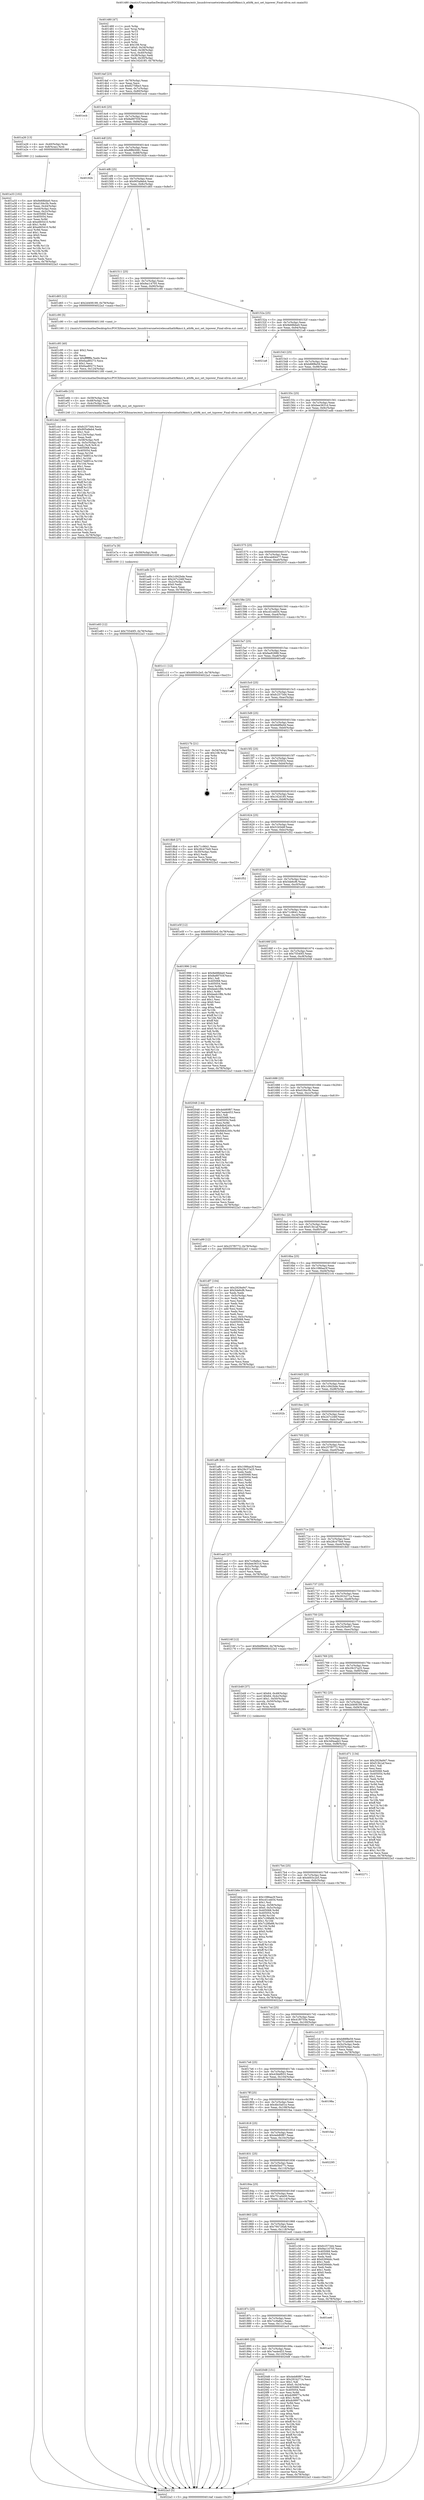 digraph "0x401480" {
  label = "0x401480 (/mnt/c/Users/mathe/Desktop/tcc/POCII/binaries/extr_linuxdriversnetwirelessathath9kmci.h_ath9k_mci_set_txpower_Final-ollvm.out::main(0))"
  labelloc = "t"
  node[shape=record]

  Entry [label="",width=0.3,height=0.3,shape=circle,fillcolor=black,style=filled]
  "0x4014af" [label="{
     0x4014af [23]\l
     | [instrs]\l
     &nbsp;&nbsp;0x4014af \<+3\>: mov -0x78(%rbp),%eax\l
     &nbsp;&nbsp;0x4014b2 \<+2\>: mov %eax,%ecx\l
     &nbsp;&nbsp;0x4014b4 \<+6\>: sub $0x8275fbe3,%ecx\l
     &nbsp;&nbsp;0x4014ba \<+3\>: mov %eax,-0x7c(%rbp)\l
     &nbsp;&nbsp;0x4014bd \<+3\>: mov %ecx,-0x80(%rbp)\l
     &nbsp;&nbsp;0x4014c0 \<+6\>: je 0000000000401ecb \<main+0xa4b\>\l
  }"]
  "0x401ecb" [label="{
     0x401ecb\l
  }", style=dashed]
  "0x4014c6" [label="{
     0x4014c6 [25]\l
     | [instrs]\l
     &nbsp;&nbsp;0x4014c6 \<+5\>: jmp 00000000004014cb \<main+0x4b\>\l
     &nbsp;&nbsp;0x4014cb \<+3\>: mov -0x7c(%rbp),%eax\l
     &nbsp;&nbsp;0x4014ce \<+5\>: sub $0x8a89703f,%eax\l
     &nbsp;&nbsp;0x4014d3 \<+6\>: mov %eax,-0x84(%rbp)\l
     &nbsp;&nbsp;0x4014d9 \<+6\>: je 0000000000401a26 \<main+0x5a6\>\l
  }"]
  Exit [label="",width=0.3,height=0.3,shape=circle,fillcolor=black,style=filled,peripheries=2]
  "0x401a26" [label="{
     0x401a26 [13]\l
     | [instrs]\l
     &nbsp;&nbsp;0x401a26 \<+4\>: mov -0x40(%rbp),%rax\l
     &nbsp;&nbsp;0x401a2a \<+4\>: mov 0x8(%rax),%rdi\l
     &nbsp;&nbsp;0x401a2e \<+5\>: call 0000000000401060 \<atoi@plt\>\l
     | [calls]\l
     &nbsp;&nbsp;0x401060 \{1\} (unknown)\l
  }"]
  "0x4014df" [label="{
     0x4014df [25]\l
     | [instrs]\l
     &nbsp;&nbsp;0x4014df \<+5\>: jmp 00000000004014e4 \<main+0x64\>\l
     &nbsp;&nbsp;0x4014e4 \<+3\>: mov -0x7c(%rbp),%eax\l
     &nbsp;&nbsp;0x4014e7 \<+5\>: sub $0x8f8b5081,%eax\l
     &nbsp;&nbsp;0x4014ec \<+6\>: mov %eax,-0x88(%rbp)\l
     &nbsp;&nbsp;0x4014f2 \<+6\>: je 000000000040192b \<main+0x4ab\>\l
  }"]
  "0x4018ae" [label="{
     0x4018ae\l
  }", style=dashed]
  "0x40192b" [label="{
     0x40192b\l
  }", style=dashed]
  "0x4014f8" [label="{
     0x4014f8 [25]\l
     | [instrs]\l
     &nbsp;&nbsp;0x4014f8 \<+5\>: jmp 00000000004014fd \<main+0x7d\>\l
     &nbsp;&nbsp;0x4014fd \<+3\>: mov -0x7c(%rbp),%eax\l
     &nbsp;&nbsp;0x401500 \<+5\>: sub $0x905a9eb4,%eax\l
     &nbsp;&nbsp;0x401505 \<+6\>: mov %eax,-0x8c(%rbp)\l
     &nbsp;&nbsp;0x40150b \<+6\>: je 0000000000401d65 \<main+0x8e5\>\l
  }"]
  "0x4020d8" [label="{
     0x4020d8 [151]\l
     | [instrs]\l
     &nbsp;&nbsp;0x4020d8 \<+5\>: mov $0x4eb80f67,%eax\l
     &nbsp;&nbsp;0x4020dd \<+5\>: mov $0x291b271a,%ecx\l
     &nbsp;&nbsp;0x4020e2 \<+2\>: mov $0x1,%dl\l
     &nbsp;&nbsp;0x4020e4 \<+7\>: movl $0x0,-0x34(%rbp)\l
     &nbsp;&nbsp;0x4020eb \<+7\>: mov 0x405068,%esi\l
     &nbsp;&nbsp;0x4020f2 \<+7\>: mov 0x405054,%edi\l
     &nbsp;&nbsp;0x4020f9 \<+3\>: mov %esi,%r8d\l
     &nbsp;&nbsp;0x4020fc \<+7\>: sub $0xdc99977a,%r8d\l
     &nbsp;&nbsp;0x402103 \<+4\>: sub $0x1,%r8d\l
     &nbsp;&nbsp;0x402107 \<+7\>: add $0xdc99977a,%r8d\l
     &nbsp;&nbsp;0x40210e \<+4\>: imul %r8d,%esi\l
     &nbsp;&nbsp;0x402112 \<+3\>: and $0x1,%esi\l
     &nbsp;&nbsp;0x402115 \<+3\>: cmp $0x0,%esi\l
     &nbsp;&nbsp;0x402118 \<+4\>: sete %r9b\l
     &nbsp;&nbsp;0x40211c \<+3\>: cmp $0xa,%edi\l
     &nbsp;&nbsp;0x40211f \<+4\>: setl %r10b\l
     &nbsp;&nbsp;0x402123 \<+3\>: mov %r9b,%r11b\l
     &nbsp;&nbsp;0x402126 \<+4\>: xor $0xff,%r11b\l
     &nbsp;&nbsp;0x40212a \<+3\>: mov %r10b,%bl\l
     &nbsp;&nbsp;0x40212d \<+3\>: xor $0xff,%bl\l
     &nbsp;&nbsp;0x402130 \<+3\>: xor $0x1,%dl\l
     &nbsp;&nbsp;0x402133 \<+3\>: mov %r11b,%r14b\l
     &nbsp;&nbsp;0x402136 \<+4\>: and $0xff,%r14b\l
     &nbsp;&nbsp;0x40213a \<+3\>: and %dl,%r9b\l
     &nbsp;&nbsp;0x40213d \<+3\>: mov %bl,%r15b\l
     &nbsp;&nbsp;0x402140 \<+4\>: and $0xff,%r15b\l
     &nbsp;&nbsp;0x402144 \<+3\>: and %dl,%r10b\l
     &nbsp;&nbsp;0x402147 \<+3\>: or %r9b,%r14b\l
     &nbsp;&nbsp;0x40214a \<+3\>: or %r10b,%r15b\l
     &nbsp;&nbsp;0x40214d \<+3\>: xor %r15b,%r14b\l
     &nbsp;&nbsp;0x402150 \<+3\>: or %bl,%r11b\l
     &nbsp;&nbsp;0x402153 \<+4\>: xor $0xff,%r11b\l
     &nbsp;&nbsp;0x402157 \<+3\>: or $0x1,%dl\l
     &nbsp;&nbsp;0x40215a \<+3\>: and %dl,%r11b\l
     &nbsp;&nbsp;0x40215d \<+3\>: or %r11b,%r14b\l
     &nbsp;&nbsp;0x402160 \<+4\>: test $0x1,%r14b\l
     &nbsp;&nbsp;0x402164 \<+3\>: cmovne %ecx,%eax\l
     &nbsp;&nbsp;0x402167 \<+3\>: mov %eax,-0x78(%rbp)\l
     &nbsp;&nbsp;0x40216a \<+5\>: jmp 00000000004022a3 \<main+0xe23\>\l
  }"]
  "0x401d65" [label="{
     0x401d65 [12]\l
     | [instrs]\l
     &nbsp;&nbsp;0x401d65 \<+7\>: movl $0x2d408199,-0x78(%rbp)\l
     &nbsp;&nbsp;0x401d6c \<+5\>: jmp 00000000004022a3 \<main+0xe23\>\l
  }"]
  "0x401511" [label="{
     0x401511 [25]\l
     | [instrs]\l
     &nbsp;&nbsp;0x401511 \<+5\>: jmp 0000000000401516 \<main+0x96\>\l
     &nbsp;&nbsp;0x401516 \<+3\>: mov -0x7c(%rbp),%eax\l
     &nbsp;&nbsp;0x401519 \<+5\>: sub $0x9ac14705,%eax\l
     &nbsp;&nbsp;0x40151e \<+6\>: mov %eax,-0x90(%rbp)\l
     &nbsp;&nbsp;0x401524 \<+6\>: je 0000000000401c90 \<main+0x810\>\l
  }"]
  "0x401895" [label="{
     0x401895 [25]\l
     | [instrs]\l
     &nbsp;&nbsp;0x401895 \<+5\>: jmp 000000000040189a \<main+0x41a\>\l
     &nbsp;&nbsp;0x40189a \<+3\>: mov -0x7c(%rbp),%eax\l
     &nbsp;&nbsp;0x40189d \<+5\>: sub $0x7ea4e453,%eax\l
     &nbsp;&nbsp;0x4018a2 \<+6\>: mov %eax,-0x120(%rbp)\l
     &nbsp;&nbsp;0x4018a8 \<+6\>: je 00000000004020d8 \<main+0xc58\>\l
  }"]
  "0x401c90" [label="{
     0x401c90 [5]\l
     | [instrs]\l
     &nbsp;&nbsp;0x401c90 \<+5\>: call 0000000000401160 \<next_i\>\l
     | [calls]\l
     &nbsp;&nbsp;0x401160 \{1\} (/mnt/c/Users/mathe/Desktop/tcc/POCII/binaries/extr_linuxdriversnetwirelessathath9kmci.h_ath9k_mci_set_txpower_Final-ollvm.out::next_i)\l
  }"]
  "0x40152a" [label="{
     0x40152a [25]\l
     | [instrs]\l
     &nbsp;&nbsp;0x40152a \<+5\>: jmp 000000000040152f \<main+0xaf\>\l
     &nbsp;&nbsp;0x40152f \<+3\>: mov -0x7c(%rbp),%eax\l
     &nbsp;&nbsp;0x401532 \<+5\>: sub $0x9e68bbe0,%eax\l
     &nbsp;&nbsp;0x401537 \<+6\>: mov %eax,-0x94(%rbp)\l
     &nbsp;&nbsp;0x40153d \<+6\>: je 00000000004021a8 \<main+0xd28\>\l
  }"]
  "0x401ac0" [label="{
     0x401ac0\l
  }", style=dashed]
  "0x4021a8" [label="{
     0x4021a8\l
  }", style=dashed]
  "0x401543" [label="{
     0x401543 [25]\l
     | [instrs]\l
     &nbsp;&nbsp;0x401543 \<+5\>: jmp 0000000000401548 \<main+0xc8\>\l
     &nbsp;&nbsp;0x401548 \<+3\>: mov -0x7c(%rbp),%eax\l
     &nbsp;&nbsp;0x40154b \<+5\>: sub $0xb88f8e59,%eax\l
     &nbsp;&nbsp;0x401550 \<+6\>: mov %eax,-0x98(%rbp)\l
     &nbsp;&nbsp;0x401556 \<+6\>: je 0000000000401e6b \<main+0x9eb\>\l
  }"]
  "0x40187c" [label="{
     0x40187c [25]\l
     | [instrs]\l
     &nbsp;&nbsp;0x40187c \<+5\>: jmp 0000000000401881 \<main+0x401\>\l
     &nbsp;&nbsp;0x401881 \<+3\>: mov -0x7c(%rbp),%eax\l
     &nbsp;&nbsp;0x401884 \<+5\>: sub $0x7cc9a8a1,%eax\l
     &nbsp;&nbsp;0x401889 \<+6\>: mov %eax,-0x11c(%rbp)\l
     &nbsp;&nbsp;0x40188f \<+6\>: je 0000000000401ac0 \<main+0x640\>\l
  }"]
  "0x401e6b" [label="{
     0x401e6b [15]\l
     | [instrs]\l
     &nbsp;&nbsp;0x401e6b \<+4\>: mov -0x58(%rbp),%rdi\l
     &nbsp;&nbsp;0x401e6f \<+3\>: mov -0x48(%rbp),%esi\l
     &nbsp;&nbsp;0x401e72 \<+3\>: mov -0x4c(%rbp),%edx\l
     &nbsp;&nbsp;0x401e75 \<+5\>: call 0000000000401240 \<ath9k_mci_set_txpower\>\l
     | [calls]\l
     &nbsp;&nbsp;0x401240 \{1\} (/mnt/c/Users/mathe/Desktop/tcc/POCII/binaries/extr_linuxdriversnetwirelessathath9kmci.h_ath9k_mci_set_txpower_Final-ollvm.out::ath9k_mci_set_txpower)\l
  }"]
  "0x40155c" [label="{
     0x40155c [25]\l
     | [instrs]\l
     &nbsp;&nbsp;0x40155c \<+5\>: jmp 0000000000401561 \<main+0xe1\>\l
     &nbsp;&nbsp;0x401561 \<+3\>: mov -0x7c(%rbp),%eax\l
     &nbsp;&nbsp;0x401564 \<+5\>: sub $0xbee3631d,%eax\l
     &nbsp;&nbsp;0x401569 \<+6\>: mov %eax,-0x9c(%rbp)\l
     &nbsp;&nbsp;0x40156f \<+6\>: je 0000000000401adb \<main+0x65b\>\l
  }"]
  "0x401ee6" [label="{
     0x401ee6\l
  }", style=dashed]
  "0x401adb" [label="{
     0x401adb [27]\l
     | [instrs]\l
     &nbsp;&nbsp;0x401adb \<+5\>: mov $0x1c942bde,%eax\l
     &nbsp;&nbsp;0x401ae0 \<+5\>: mov $0x247c246f,%ecx\l
     &nbsp;&nbsp;0x401ae5 \<+3\>: mov -0x2c(%rbp),%edx\l
     &nbsp;&nbsp;0x401ae8 \<+3\>: cmp $0x0,%edx\l
     &nbsp;&nbsp;0x401aeb \<+3\>: cmove %ecx,%eax\l
     &nbsp;&nbsp;0x401aee \<+3\>: mov %eax,-0x78(%rbp)\l
     &nbsp;&nbsp;0x401af1 \<+5\>: jmp 00000000004022a3 \<main+0xe23\>\l
  }"]
  "0x401575" [label="{
     0x401575 [25]\l
     | [instrs]\l
     &nbsp;&nbsp;0x401575 \<+5\>: jmp 000000000040157a \<main+0xfa\>\l
     &nbsp;&nbsp;0x40157a \<+3\>: mov -0x7c(%rbp),%eax\l
     &nbsp;&nbsp;0x40157d \<+5\>: sub $0xcab84477,%eax\l
     &nbsp;&nbsp;0x401582 \<+6\>: mov %eax,-0xa0(%rbp)\l
     &nbsp;&nbsp;0x401588 \<+6\>: je 000000000040201f \<main+0xb9f\>\l
  }"]
  "0x401e83" [label="{
     0x401e83 [12]\l
     | [instrs]\l
     &nbsp;&nbsp;0x401e83 \<+7\>: movl $0x75540f3,-0x78(%rbp)\l
     &nbsp;&nbsp;0x401e8a \<+5\>: jmp 00000000004022a3 \<main+0xe23\>\l
  }"]
  "0x40201f" [label="{
     0x40201f\l
  }", style=dashed]
  "0x40158e" [label="{
     0x40158e [25]\l
     | [instrs]\l
     &nbsp;&nbsp;0x40158e \<+5\>: jmp 0000000000401593 \<main+0x113\>\l
     &nbsp;&nbsp;0x401593 \<+3\>: mov -0x7c(%rbp),%eax\l
     &nbsp;&nbsp;0x401596 \<+5\>: sub $0xcd1ceb54,%eax\l
     &nbsp;&nbsp;0x40159b \<+6\>: mov %eax,-0xa4(%rbp)\l
     &nbsp;&nbsp;0x4015a1 \<+6\>: je 0000000000401c11 \<main+0x791\>\l
  }"]
  "0x401e7a" [label="{
     0x401e7a [9]\l
     | [instrs]\l
     &nbsp;&nbsp;0x401e7a \<+4\>: mov -0x58(%rbp),%rdi\l
     &nbsp;&nbsp;0x401e7e \<+5\>: call 0000000000401030 \<free@plt\>\l
     | [calls]\l
     &nbsp;&nbsp;0x401030 \{1\} (unknown)\l
  }"]
  "0x401c11" [label="{
     0x401c11 [12]\l
     | [instrs]\l
     &nbsp;&nbsp;0x401c11 \<+7\>: movl $0x4003c2e5,-0x78(%rbp)\l
     &nbsp;&nbsp;0x401c18 \<+5\>: jmp 00000000004022a3 \<main+0xe23\>\l
  }"]
  "0x4015a7" [label="{
     0x4015a7 [25]\l
     | [instrs]\l
     &nbsp;&nbsp;0x4015a7 \<+5\>: jmp 00000000004015ac \<main+0x12c\>\l
     &nbsp;&nbsp;0x4015ac \<+3\>: mov -0x7c(%rbp),%eax\l
     &nbsp;&nbsp;0x4015af \<+5\>: sub $0xfae82888,%eax\l
     &nbsp;&nbsp;0x4015b4 \<+6\>: mov %eax,-0xa8(%rbp)\l
     &nbsp;&nbsp;0x4015ba \<+6\>: je 0000000000401e8f \<main+0xa0f\>\l
  }"]
  "0x401cbd" [label="{
     0x401cbd [168]\l
     | [instrs]\l
     &nbsp;&nbsp;0x401cbd \<+5\>: mov $0xfc2573d4,%ecx\l
     &nbsp;&nbsp;0x401cc2 \<+5\>: mov $0x905a9eb4,%edx\l
     &nbsp;&nbsp;0x401cc7 \<+3\>: mov $0x1,%sil\l
     &nbsp;&nbsp;0x401cca \<+6\>: mov -0x124(%rbp),%edi\l
     &nbsp;&nbsp;0x401cd0 \<+3\>: imul %eax,%edi\l
     &nbsp;&nbsp;0x401cd3 \<+4\>: mov -0x58(%rbp),%r8\l
     &nbsp;&nbsp;0x401cd7 \<+4\>: movslq -0x5c(%rbp),%r9\l
     &nbsp;&nbsp;0x401cdb \<+4\>: mov %edi,(%r8,%r9,4)\l
     &nbsp;&nbsp;0x401cdf \<+7\>: mov 0x405068,%eax\l
     &nbsp;&nbsp;0x401ce6 \<+7\>: mov 0x405054,%edi\l
     &nbsp;&nbsp;0x401ced \<+3\>: mov %eax,%r10d\l
     &nbsp;&nbsp;0x401cf0 \<+7\>: sub $0x27dd851e,%r10d\l
     &nbsp;&nbsp;0x401cf7 \<+4\>: sub $0x1,%r10d\l
     &nbsp;&nbsp;0x401cfb \<+7\>: add $0x27dd851e,%r10d\l
     &nbsp;&nbsp;0x401d02 \<+4\>: imul %r10d,%eax\l
     &nbsp;&nbsp;0x401d06 \<+3\>: and $0x1,%eax\l
     &nbsp;&nbsp;0x401d09 \<+3\>: cmp $0x0,%eax\l
     &nbsp;&nbsp;0x401d0c \<+4\>: sete %r11b\l
     &nbsp;&nbsp;0x401d10 \<+3\>: cmp $0xa,%edi\l
     &nbsp;&nbsp;0x401d13 \<+3\>: setl %bl\l
     &nbsp;&nbsp;0x401d16 \<+3\>: mov %r11b,%r14b\l
     &nbsp;&nbsp;0x401d19 \<+4\>: xor $0xff,%r14b\l
     &nbsp;&nbsp;0x401d1d \<+3\>: mov %bl,%r15b\l
     &nbsp;&nbsp;0x401d20 \<+4\>: xor $0xff,%r15b\l
     &nbsp;&nbsp;0x401d24 \<+4\>: xor $0x1,%sil\l
     &nbsp;&nbsp;0x401d28 \<+3\>: mov %r14b,%r12b\l
     &nbsp;&nbsp;0x401d2b \<+4\>: and $0xff,%r12b\l
     &nbsp;&nbsp;0x401d2f \<+3\>: and %sil,%r11b\l
     &nbsp;&nbsp;0x401d32 \<+3\>: mov %r15b,%r13b\l
     &nbsp;&nbsp;0x401d35 \<+4\>: and $0xff,%r13b\l
     &nbsp;&nbsp;0x401d39 \<+3\>: and %sil,%bl\l
     &nbsp;&nbsp;0x401d3c \<+3\>: or %r11b,%r12b\l
     &nbsp;&nbsp;0x401d3f \<+3\>: or %bl,%r13b\l
     &nbsp;&nbsp;0x401d42 \<+3\>: xor %r13b,%r12b\l
     &nbsp;&nbsp;0x401d45 \<+3\>: or %r15b,%r14b\l
     &nbsp;&nbsp;0x401d48 \<+4\>: xor $0xff,%r14b\l
     &nbsp;&nbsp;0x401d4c \<+4\>: or $0x1,%sil\l
     &nbsp;&nbsp;0x401d50 \<+3\>: and %sil,%r14b\l
     &nbsp;&nbsp;0x401d53 \<+3\>: or %r14b,%r12b\l
     &nbsp;&nbsp;0x401d56 \<+4\>: test $0x1,%r12b\l
     &nbsp;&nbsp;0x401d5a \<+3\>: cmovne %edx,%ecx\l
     &nbsp;&nbsp;0x401d5d \<+3\>: mov %ecx,-0x78(%rbp)\l
     &nbsp;&nbsp;0x401d60 \<+5\>: jmp 00000000004022a3 \<main+0xe23\>\l
  }"]
  "0x401e8f" [label="{
     0x401e8f\l
  }", style=dashed]
  "0x4015c0" [label="{
     0x4015c0 [25]\l
     | [instrs]\l
     &nbsp;&nbsp;0x4015c0 \<+5\>: jmp 00000000004015c5 \<main+0x145\>\l
     &nbsp;&nbsp;0x4015c5 \<+3\>: mov -0x7c(%rbp),%eax\l
     &nbsp;&nbsp;0x4015c8 \<+5\>: sub $0xfc2573d4,%eax\l
     &nbsp;&nbsp;0x4015cd \<+6\>: mov %eax,-0xac(%rbp)\l
     &nbsp;&nbsp;0x4015d3 \<+6\>: je 0000000000402200 \<main+0xd80\>\l
  }"]
  "0x401c95" [label="{
     0x401c95 [40]\l
     | [instrs]\l
     &nbsp;&nbsp;0x401c95 \<+5\>: mov $0x2,%ecx\l
     &nbsp;&nbsp;0x401c9a \<+1\>: cltd\l
     &nbsp;&nbsp;0x401c9b \<+2\>: idiv %ecx\l
     &nbsp;&nbsp;0x401c9d \<+6\>: imul $0xfffffffe,%edx,%ecx\l
     &nbsp;&nbsp;0x401ca3 \<+6\>: sub $0x6aa80273,%ecx\l
     &nbsp;&nbsp;0x401ca9 \<+3\>: add $0x1,%ecx\l
     &nbsp;&nbsp;0x401cac \<+6\>: add $0x6aa80273,%ecx\l
     &nbsp;&nbsp;0x401cb2 \<+6\>: mov %ecx,-0x124(%rbp)\l
     &nbsp;&nbsp;0x401cb8 \<+5\>: call 0000000000401160 \<next_i\>\l
     | [calls]\l
     &nbsp;&nbsp;0x401160 \{1\} (/mnt/c/Users/mathe/Desktop/tcc/POCII/binaries/extr_linuxdriversnetwirelessathath9kmci.h_ath9k_mci_set_txpower_Final-ollvm.out::next_i)\l
  }"]
  "0x402200" [label="{
     0x402200\l
  }", style=dashed]
  "0x4015d9" [label="{
     0x4015d9 [25]\l
     | [instrs]\l
     &nbsp;&nbsp;0x4015d9 \<+5\>: jmp 00000000004015de \<main+0x15e\>\l
     &nbsp;&nbsp;0x4015de \<+3\>: mov -0x7c(%rbp),%eax\l
     &nbsp;&nbsp;0x4015e1 \<+5\>: sub $0xfddf9e0d,%eax\l
     &nbsp;&nbsp;0x4015e6 \<+6\>: mov %eax,-0xb0(%rbp)\l
     &nbsp;&nbsp;0x4015ec \<+6\>: je 000000000040217b \<main+0xcfb\>\l
  }"]
  "0x401863" [label="{
     0x401863 [25]\l
     | [instrs]\l
     &nbsp;&nbsp;0x401863 \<+5\>: jmp 0000000000401868 \<main+0x3e8\>\l
     &nbsp;&nbsp;0x401868 \<+3\>: mov -0x7c(%rbp),%eax\l
     &nbsp;&nbsp;0x40186b \<+5\>: sub $0x794726a8,%eax\l
     &nbsp;&nbsp;0x401870 \<+6\>: mov %eax,-0x118(%rbp)\l
     &nbsp;&nbsp;0x401876 \<+6\>: je 0000000000401ee6 \<main+0xa66\>\l
  }"]
  "0x40217b" [label="{
     0x40217b [21]\l
     | [instrs]\l
     &nbsp;&nbsp;0x40217b \<+3\>: mov -0x34(%rbp),%eax\l
     &nbsp;&nbsp;0x40217e \<+7\>: add $0x108,%rsp\l
     &nbsp;&nbsp;0x402185 \<+1\>: pop %rbx\l
     &nbsp;&nbsp;0x402186 \<+2\>: pop %r12\l
     &nbsp;&nbsp;0x402188 \<+2\>: pop %r13\l
     &nbsp;&nbsp;0x40218a \<+2\>: pop %r14\l
     &nbsp;&nbsp;0x40218c \<+2\>: pop %r15\l
     &nbsp;&nbsp;0x40218e \<+1\>: pop %rbp\l
     &nbsp;&nbsp;0x40218f \<+1\>: ret\l
  }"]
  "0x4015f2" [label="{
     0x4015f2 [25]\l
     | [instrs]\l
     &nbsp;&nbsp;0x4015f2 \<+5\>: jmp 00000000004015f7 \<main+0x177\>\l
     &nbsp;&nbsp;0x4015f7 \<+3\>: mov -0x7c(%rbp),%eax\l
     &nbsp;&nbsp;0x4015fa \<+5\>: sub $0xfe535f1b,%eax\l
     &nbsp;&nbsp;0x4015ff \<+6\>: mov %eax,-0xb4(%rbp)\l
     &nbsp;&nbsp;0x401605 \<+6\>: je 0000000000401f33 \<main+0xab3\>\l
  }"]
  "0x401c38" [label="{
     0x401c38 [88]\l
     | [instrs]\l
     &nbsp;&nbsp;0x401c38 \<+5\>: mov $0xfc2573d4,%eax\l
     &nbsp;&nbsp;0x401c3d \<+5\>: mov $0x9ac14705,%ecx\l
     &nbsp;&nbsp;0x401c42 \<+7\>: mov 0x405068,%edx\l
     &nbsp;&nbsp;0x401c49 \<+7\>: mov 0x405054,%esi\l
     &nbsp;&nbsp;0x401c50 \<+2\>: mov %edx,%edi\l
     &nbsp;&nbsp;0x401c52 \<+6\>: add $0x6269ddc,%edi\l
     &nbsp;&nbsp;0x401c58 \<+3\>: sub $0x1,%edi\l
     &nbsp;&nbsp;0x401c5b \<+6\>: sub $0x6269ddc,%edi\l
     &nbsp;&nbsp;0x401c61 \<+3\>: imul %edi,%edx\l
     &nbsp;&nbsp;0x401c64 \<+3\>: and $0x1,%edx\l
     &nbsp;&nbsp;0x401c67 \<+3\>: cmp $0x0,%edx\l
     &nbsp;&nbsp;0x401c6a \<+4\>: sete %r8b\l
     &nbsp;&nbsp;0x401c6e \<+3\>: cmp $0xa,%esi\l
     &nbsp;&nbsp;0x401c71 \<+4\>: setl %r9b\l
     &nbsp;&nbsp;0x401c75 \<+3\>: mov %r8b,%r10b\l
     &nbsp;&nbsp;0x401c78 \<+3\>: and %r9b,%r10b\l
     &nbsp;&nbsp;0x401c7b \<+3\>: xor %r9b,%r8b\l
     &nbsp;&nbsp;0x401c7e \<+3\>: or %r8b,%r10b\l
     &nbsp;&nbsp;0x401c81 \<+4\>: test $0x1,%r10b\l
     &nbsp;&nbsp;0x401c85 \<+3\>: cmovne %ecx,%eax\l
     &nbsp;&nbsp;0x401c88 \<+3\>: mov %eax,-0x78(%rbp)\l
     &nbsp;&nbsp;0x401c8b \<+5\>: jmp 00000000004022a3 \<main+0xe23\>\l
  }"]
  "0x401f33" [label="{
     0x401f33\l
  }", style=dashed]
  "0x40160b" [label="{
     0x40160b [25]\l
     | [instrs]\l
     &nbsp;&nbsp;0x40160b \<+5\>: jmp 0000000000401610 \<main+0x190\>\l
     &nbsp;&nbsp;0x401610 \<+3\>: mov -0x7c(%rbp),%eax\l
     &nbsp;&nbsp;0x401613 \<+5\>: sub $0x162d185,%eax\l
     &nbsp;&nbsp;0x401618 \<+6\>: mov %eax,-0xb8(%rbp)\l
     &nbsp;&nbsp;0x40161e \<+6\>: je 00000000004018b8 \<main+0x438\>\l
  }"]
  "0x40184a" [label="{
     0x40184a [25]\l
     | [instrs]\l
     &nbsp;&nbsp;0x40184a \<+5\>: jmp 000000000040184f \<main+0x3cf\>\l
     &nbsp;&nbsp;0x40184f \<+3\>: mov -0x7c(%rbp),%eax\l
     &nbsp;&nbsp;0x401852 \<+5\>: sub $0x751a0e00,%eax\l
     &nbsp;&nbsp;0x401857 \<+6\>: mov %eax,-0x114(%rbp)\l
     &nbsp;&nbsp;0x40185d \<+6\>: je 0000000000401c38 \<main+0x7b8\>\l
  }"]
  "0x4018b8" [label="{
     0x4018b8 [27]\l
     | [instrs]\l
     &nbsp;&nbsp;0x4018b8 \<+5\>: mov $0x71c9641,%eax\l
     &nbsp;&nbsp;0x4018bd \<+5\>: mov $0x28c475e9,%ecx\l
     &nbsp;&nbsp;0x4018c2 \<+3\>: mov -0x30(%rbp),%edx\l
     &nbsp;&nbsp;0x4018c5 \<+3\>: cmp $0x2,%edx\l
     &nbsp;&nbsp;0x4018c8 \<+3\>: cmovne %ecx,%eax\l
     &nbsp;&nbsp;0x4018cb \<+3\>: mov %eax,-0x78(%rbp)\l
     &nbsp;&nbsp;0x4018ce \<+5\>: jmp 00000000004022a3 \<main+0xe23\>\l
  }"]
  "0x401624" [label="{
     0x401624 [25]\l
     | [instrs]\l
     &nbsp;&nbsp;0x401624 \<+5\>: jmp 0000000000401629 \<main+0x1a9\>\l
     &nbsp;&nbsp;0x401629 \<+3\>: mov -0x7c(%rbp),%eax\l
     &nbsp;&nbsp;0x40162c \<+5\>: sub $0x51b5ddf,%eax\l
     &nbsp;&nbsp;0x401631 \<+6\>: mov %eax,-0xbc(%rbp)\l
     &nbsp;&nbsp;0x401637 \<+6\>: je 0000000000401f52 \<main+0xad2\>\l
  }"]
  "0x4022a3" [label="{
     0x4022a3 [5]\l
     | [instrs]\l
     &nbsp;&nbsp;0x4022a3 \<+5\>: jmp 00000000004014af \<main+0x2f\>\l
  }"]
  "0x401480" [label="{
     0x401480 [47]\l
     | [instrs]\l
     &nbsp;&nbsp;0x401480 \<+1\>: push %rbp\l
     &nbsp;&nbsp;0x401481 \<+3\>: mov %rsp,%rbp\l
     &nbsp;&nbsp;0x401484 \<+2\>: push %r15\l
     &nbsp;&nbsp;0x401486 \<+2\>: push %r14\l
     &nbsp;&nbsp;0x401488 \<+2\>: push %r13\l
     &nbsp;&nbsp;0x40148a \<+2\>: push %r12\l
     &nbsp;&nbsp;0x40148c \<+1\>: push %rbx\l
     &nbsp;&nbsp;0x40148d \<+7\>: sub $0x108,%rsp\l
     &nbsp;&nbsp;0x401494 \<+7\>: movl $0x0,-0x34(%rbp)\l
     &nbsp;&nbsp;0x40149b \<+3\>: mov %edi,-0x38(%rbp)\l
     &nbsp;&nbsp;0x40149e \<+4\>: mov %rsi,-0x40(%rbp)\l
     &nbsp;&nbsp;0x4014a2 \<+3\>: mov -0x38(%rbp),%edi\l
     &nbsp;&nbsp;0x4014a5 \<+3\>: mov %edi,-0x30(%rbp)\l
     &nbsp;&nbsp;0x4014a8 \<+7\>: movl $0x162d185,-0x78(%rbp)\l
  }"]
  "0x402037" [label="{
     0x402037\l
  }", style=dashed]
  "0x401f52" [label="{
     0x401f52\l
  }", style=dashed]
  "0x40163d" [label="{
     0x40163d [25]\l
     | [instrs]\l
     &nbsp;&nbsp;0x40163d \<+5\>: jmp 0000000000401642 \<main+0x1c2\>\l
     &nbsp;&nbsp;0x401642 \<+3\>: mov -0x7c(%rbp),%eax\l
     &nbsp;&nbsp;0x401645 \<+5\>: sub $0x5de6cf6,%eax\l
     &nbsp;&nbsp;0x40164a \<+6\>: mov %eax,-0xc0(%rbp)\l
     &nbsp;&nbsp;0x401650 \<+6\>: je 0000000000401e5f \<main+0x9df\>\l
  }"]
  "0x401831" [label="{
     0x401831 [25]\l
     | [instrs]\l
     &nbsp;&nbsp;0x401831 \<+5\>: jmp 0000000000401836 \<main+0x3b6\>\l
     &nbsp;&nbsp;0x401836 \<+3\>: mov -0x7c(%rbp),%eax\l
     &nbsp;&nbsp;0x401839 \<+5\>: sub $0x6b5b477c,%eax\l
     &nbsp;&nbsp;0x40183e \<+6\>: mov %eax,-0x110(%rbp)\l
     &nbsp;&nbsp;0x401844 \<+6\>: je 0000000000402037 \<main+0xbb7\>\l
  }"]
  "0x401e5f" [label="{
     0x401e5f [12]\l
     | [instrs]\l
     &nbsp;&nbsp;0x401e5f \<+7\>: movl $0x4003c2e5,-0x78(%rbp)\l
     &nbsp;&nbsp;0x401e66 \<+5\>: jmp 00000000004022a3 \<main+0xe23\>\l
  }"]
  "0x401656" [label="{
     0x401656 [25]\l
     | [instrs]\l
     &nbsp;&nbsp;0x401656 \<+5\>: jmp 000000000040165b \<main+0x1db\>\l
     &nbsp;&nbsp;0x40165b \<+3\>: mov -0x7c(%rbp),%eax\l
     &nbsp;&nbsp;0x40165e \<+5\>: sub $0x71c9641,%eax\l
     &nbsp;&nbsp;0x401663 \<+6\>: mov %eax,-0xc4(%rbp)\l
     &nbsp;&nbsp;0x401669 \<+6\>: je 0000000000401996 \<main+0x516\>\l
  }"]
  "0x402295" [label="{
     0x402295\l
  }", style=dashed]
  "0x401996" [label="{
     0x401996 [144]\l
     | [instrs]\l
     &nbsp;&nbsp;0x401996 \<+5\>: mov $0x9e68bbe0,%eax\l
     &nbsp;&nbsp;0x40199b \<+5\>: mov $0x8a89703f,%ecx\l
     &nbsp;&nbsp;0x4019a0 \<+2\>: mov $0x1,%dl\l
     &nbsp;&nbsp;0x4019a2 \<+7\>: mov 0x405068,%esi\l
     &nbsp;&nbsp;0x4019a9 \<+7\>: mov 0x405054,%edi\l
     &nbsp;&nbsp;0x4019b0 \<+3\>: mov %esi,%r8d\l
     &nbsp;&nbsp;0x4019b3 \<+7\>: add $0xbeeb1f8b,%r8d\l
     &nbsp;&nbsp;0x4019ba \<+4\>: sub $0x1,%r8d\l
     &nbsp;&nbsp;0x4019be \<+7\>: sub $0xbeeb1f8b,%r8d\l
     &nbsp;&nbsp;0x4019c5 \<+4\>: imul %r8d,%esi\l
     &nbsp;&nbsp;0x4019c9 \<+3\>: and $0x1,%esi\l
     &nbsp;&nbsp;0x4019cc \<+3\>: cmp $0x0,%esi\l
     &nbsp;&nbsp;0x4019cf \<+4\>: sete %r9b\l
     &nbsp;&nbsp;0x4019d3 \<+3\>: cmp $0xa,%edi\l
     &nbsp;&nbsp;0x4019d6 \<+4\>: setl %r10b\l
     &nbsp;&nbsp;0x4019da \<+3\>: mov %r9b,%r11b\l
     &nbsp;&nbsp;0x4019dd \<+4\>: xor $0xff,%r11b\l
     &nbsp;&nbsp;0x4019e1 \<+3\>: mov %r10b,%bl\l
     &nbsp;&nbsp;0x4019e4 \<+3\>: xor $0xff,%bl\l
     &nbsp;&nbsp;0x4019e7 \<+3\>: xor $0x0,%dl\l
     &nbsp;&nbsp;0x4019ea \<+3\>: mov %r11b,%r14b\l
     &nbsp;&nbsp;0x4019ed \<+4\>: and $0x0,%r14b\l
     &nbsp;&nbsp;0x4019f1 \<+3\>: and %dl,%r9b\l
     &nbsp;&nbsp;0x4019f4 \<+3\>: mov %bl,%r15b\l
     &nbsp;&nbsp;0x4019f7 \<+4\>: and $0x0,%r15b\l
     &nbsp;&nbsp;0x4019fb \<+3\>: and %dl,%r10b\l
     &nbsp;&nbsp;0x4019fe \<+3\>: or %r9b,%r14b\l
     &nbsp;&nbsp;0x401a01 \<+3\>: or %r10b,%r15b\l
     &nbsp;&nbsp;0x401a04 \<+3\>: xor %r15b,%r14b\l
     &nbsp;&nbsp;0x401a07 \<+3\>: or %bl,%r11b\l
     &nbsp;&nbsp;0x401a0a \<+4\>: xor $0xff,%r11b\l
     &nbsp;&nbsp;0x401a0e \<+3\>: or $0x0,%dl\l
     &nbsp;&nbsp;0x401a11 \<+3\>: and %dl,%r11b\l
     &nbsp;&nbsp;0x401a14 \<+3\>: or %r11b,%r14b\l
     &nbsp;&nbsp;0x401a17 \<+4\>: test $0x1,%r14b\l
     &nbsp;&nbsp;0x401a1b \<+3\>: cmovne %ecx,%eax\l
     &nbsp;&nbsp;0x401a1e \<+3\>: mov %eax,-0x78(%rbp)\l
     &nbsp;&nbsp;0x401a21 \<+5\>: jmp 00000000004022a3 \<main+0xe23\>\l
  }"]
  "0x40166f" [label="{
     0x40166f [25]\l
     | [instrs]\l
     &nbsp;&nbsp;0x40166f \<+5\>: jmp 0000000000401674 \<main+0x1f4\>\l
     &nbsp;&nbsp;0x401674 \<+3\>: mov -0x7c(%rbp),%eax\l
     &nbsp;&nbsp;0x401677 \<+5\>: sub $0x75540f3,%eax\l
     &nbsp;&nbsp;0x40167c \<+6\>: mov %eax,-0xc8(%rbp)\l
     &nbsp;&nbsp;0x401682 \<+6\>: je 0000000000402048 \<main+0xbc8\>\l
  }"]
  "0x401a33" [label="{
     0x401a33 [102]\l
     | [instrs]\l
     &nbsp;&nbsp;0x401a33 \<+5\>: mov $0x9e68bbe0,%ecx\l
     &nbsp;&nbsp;0x401a38 \<+5\>: mov $0xd184c5b,%edx\l
     &nbsp;&nbsp;0x401a3d \<+3\>: mov %eax,-0x44(%rbp)\l
     &nbsp;&nbsp;0x401a40 \<+3\>: mov -0x44(%rbp),%eax\l
     &nbsp;&nbsp;0x401a43 \<+3\>: mov %eax,-0x2c(%rbp)\l
     &nbsp;&nbsp;0x401a46 \<+7\>: mov 0x405068,%eax\l
     &nbsp;&nbsp;0x401a4d \<+7\>: mov 0x405054,%esi\l
     &nbsp;&nbsp;0x401a54 \<+3\>: mov %eax,%r8d\l
     &nbsp;&nbsp;0x401a57 \<+7\>: sub $0xe665410,%r8d\l
     &nbsp;&nbsp;0x401a5e \<+4\>: sub $0x1,%r8d\l
     &nbsp;&nbsp;0x401a62 \<+7\>: add $0xe665410,%r8d\l
     &nbsp;&nbsp;0x401a69 \<+4\>: imul %r8d,%eax\l
     &nbsp;&nbsp;0x401a6d \<+3\>: and $0x1,%eax\l
     &nbsp;&nbsp;0x401a70 \<+3\>: cmp $0x0,%eax\l
     &nbsp;&nbsp;0x401a73 \<+4\>: sete %r9b\l
     &nbsp;&nbsp;0x401a77 \<+3\>: cmp $0xa,%esi\l
     &nbsp;&nbsp;0x401a7a \<+4\>: setl %r10b\l
     &nbsp;&nbsp;0x401a7e \<+3\>: mov %r9b,%r11b\l
     &nbsp;&nbsp;0x401a81 \<+3\>: and %r10b,%r11b\l
     &nbsp;&nbsp;0x401a84 \<+3\>: xor %r10b,%r9b\l
     &nbsp;&nbsp;0x401a87 \<+3\>: or %r9b,%r11b\l
     &nbsp;&nbsp;0x401a8a \<+4\>: test $0x1,%r11b\l
     &nbsp;&nbsp;0x401a8e \<+3\>: cmovne %edx,%ecx\l
     &nbsp;&nbsp;0x401a91 \<+3\>: mov %ecx,-0x78(%rbp)\l
     &nbsp;&nbsp;0x401a94 \<+5\>: jmp 00000000004022a3 \<main+0xe23\>\l
  }"]
  "0x401818" [label="{
     0x401818 [25]\l
     | [instrs]\l
     &nbsp;&nbsp;0x401818 \<+5\>: jmp 000000000040181d \<main+0x39d\>\l
     &nbsp;&nbsp;0x40181d \<+3\>: mov -0x7c(%rbp),%eax\l
     &nbsp;&nbsp;0x401820 \<+5\>: sub $0x4eb80f67,%eax\l
     &nbsp;&nbsp;0x401825 \<+6\>: mov %eax,-0x10c(%rbp)\l
     &nbsp;&nbsp;0x40182b \<+6\>: je 0000000000402295 \<main+0xe15\>\l
  }"]
  "0x402048" [label="{
     0x402048 [144]\l
     | [instrs]\l
     &nbsp;&nbsp;0x402048 \<+5\>: mov $0x4eb80f67,%eax\l
     &nbsp;&nbsp;0x40204d \<+5\>: mov $0x7ea4e453,%ecx\l
     &nbsp;&nbsp;0x402052 \<+2\>: mov $0x1,%dl\l
     &nbsp;&nbsp;0x402054 \<+7\>: mov 0x405068,%esi\l
     &nbsp;&nbsp;0x40205b \<+7\>: mov 0x405054,%edi\l
     &nbsp;&nbsp;0x402062 \<+3\>: mov %esi,%r8d\l
     &nbsp;&nbsp;0x402065 \<+7\>: sub $0x8db4240c,%r8d\l
     &nbsp;&nbsp;0x40206c \<+4\>: sub $0x1,%r8d\l
     &nbsp;&nbsp;0x402070 \<+7\>: add $0x8db4240c,%r8d\l
     &nbsp;&nbsp;0x402077 \<+4\>: imul %r8d,%esi\l
     &nbsp;&nbsp;0x40207b \<+3\>: and $0x1,%esi\l
     &nbsp;&nbsp;0x40207e \<+3\>: cmp $0x0,%esi\l
     &nbsp;&nbsp;0x402081 \<+4\>: sete %r9b\l
     &nbsp;&nbsp;0x402085 \<+3\>: cmp $0xa,%edi\l
     &nbsp;&nbsp;0x402088 \<+4\>: setl %r10b\l
     &nbsp;&nbsp;0x40208c \<+3\>: mov %r9b,%r11b\l
     &nbsp;&nbsp;0x40208f \<+4\>: xor $0xff,%r11b\l
     &nbsp;&nbsp;0x402093 \<+3\>: mov %r10b,%bl\l
     &nbsp;&nbsp;0x402096 \<+3\>: xor $0xff,%bl\l
     &nbsp;&nbsp;0x402099 \<+3\>: xor $0x0,%dl\l
     &nbsp;&nbsp;0x40209c \<+3\>: mov %r11b,%r14b\l
     &nbsp;&nbsp;0x40209f \<+4\>: and $0x0,%r14b\l
     &nbsp;&nbsp;0x4020a3 \<+3\>: and %dl,%r9b\l
     &nbsp;&nbsp;0x4020a6 \<+3\>: mov %bl,%r15b\l
     &nbsp;&nbsp;0x4020a9 \<+4\>: and $0x0,%r15b\l
     &nbsp;&nbsp;0x4020ad \<+3\>: and %dl,%r10b\l
     &nbsp;&nbsp;0x4020b0 \<+3\>: or %r9b,%r14b\l
     &nbsp;&nbsp;0x4020b3 \<+3\>: or %r10b,%r15b\l
     &nbsp;&nbsp;0x4020b6 \<+3\>: xor %r15b,%r14b\l
     &nbsp;&nbsp;0x4020b9 \<+3\>: or %bl,%r11b\l
     &nbsp;&nbsp;0x4020bc \<+4\>: xor $0xff,%r11b\l
     &nbsp;&nbsp;0x4020c0 \<+3\>: or $0x0,%dl\l
     &nbsp;&nbsp;0x4020c3 \<+3\>: and %dl,%r11b\l
     &nbsp;&nbsp;0x4020c6 \<+3\>: or %r11b,%r14b\l
     &nbsp;&nbsp;0x4020c9 \<+4\>: test $0x1,%r14b\l
     &nbsp;&nbsp;0x4020cd \<+3\>: cmovne %ecx,%eax\l
     &nbsp;&nbsp;0x4020d0 \<+3\>: mov %eax,-0x78(%rbp)\l
     &nbsp;&nbsp;0x4020d3 \<+5\>: jmp 00000000004022a3 \<main+0xe23\>\l
  }"]
  "0x401688" [label="{
     0x401688 [25]\l
     | [instrs]\l
     &nbsp;&nbsp;0x401688 \<+5\>: jmp 000000000040168d \<main+0x20d\>\l
     &nbsp;&nbsp;0x40168d \<+3\>: mov -0x7c(%rbp),%eax\l
     &nbsp;&nbsp;0x401690 \<+5\>: sub $0xd184c5b,%eax\l
     &nbsp;&nbsp;0x401695 \<+6\>: mov %eax,-0xcc(%rbp)\l
     &nbsp;&nbsp;0x40169b \<+6\>: je 0000000000401a99 \<main+0x619\>\l
  }"]
  "0x401faa" [label="{
     0x401faa\l
  }", style=dashed]
  "0x401a99" [label="{
     0x401a99 [12]\l
     | [instrs]\l
     &nbsp;&nbsp;0x401a99 \<+7\>: movl $0x257f0772,-0x78(%rbp)\l
     &nbsp;&nbsp;0x401aa0 \<+5\>: jmp 00000000004022a3 \<main+0xe23\>\l
  }"]
  "0x4016a1" [label="{
     0x4016a1 [25]\l
     | [instrs]\l
     &nbsp;&nbsp;0x4016a1 \<+5\>: jmp 00000000004016a6 \<main+0x226\>\l
     &nbsp;&nbsp;0x4016a6 \<+3\>: mov -0x7c(%rbp),%eax\l
     &nbsp;&nbsp;0x4016a9 \<+5\>: sub $0xf13b1af,%eax\l
     &nbsp;&nbsp;0x4016ae \<+6\>: mov %eax,-0xd0(%rbp)\l
     &nbsp;&nbsp;0x4016b4 \<+6\>: je 0000000000401df7 \<main+0x977\>\l
  }"]
  "0x4017ff" [label="{
     0x4017ff [25]\l
     | [instrs]\l
     &nbsp;&nbsp;0x4017ff \<+5\>: jmp 0000000000401804 \<main+0x384\>\l
     &nbsp;&nbsp;0x401804 \<+3\>: mov -0x7c(%rbp),%eax\l
     &nbsp;&nbsp;0x401807 \<+5\>: sub $0x4bc5a01e,%eax\l
     &nbsp;&nbsp;0x40180c \<+6\>: mov %eax,-0x108(%rbp)\l
     &nbsp;&nbsp;0x401812 \<+6\>: je 0000000000401faa \<main+0xb2a\>\l
  }"]
  "0x401df7" [label="{
     0x401df7 [104]\l
     | [instrs]\l
     &nbsp;&nbsp;0x401df7 \<+5\>: mov $0x2929a947,%eax\l
     &nbsp;&nbsp;0x401dfc \<+5\>: mov $0x5de6cf6,%ecx\l
     &nbsp;&nbsp;0x401e01 \<+2\>: xor %edx,%edx\l
     &nbsp;&nbsp;0x401e03 \<+3\>: mov -0x5c(%rbp),%esi\l
     &nbsp;&nbsp;0x401e06 \<+2\>: mov %edx,%edi\l
     &nbsp;&nbsp;0x401e08 \<+2\>: sub %esi,%edi\l
     &nbsp;&nbsp;0x401e0a \<+2\>: mov %edx,%esi\l
     &nbsp;&nbsp;0x401e0c \<+3\>: sub $0x1,%esi\l
     &nbsp;&nbsp;0x401e0f \<+2\>: add %esi,%edi\l
     &nbsp;&nbsp;0x401e11 \<+2\>: mov %edx,%esi\l
     &nbsp;&nbsp;0x401e13 \<+2\>: sub %edi,%esi\l
     &nbsp;&nbsp;0x401e15 \<+3\>: mov %esi,-0x5c(%rbp)\l
     &nbsp;&nbsp;0x401e18 \<+7\>: mov 0x405068,%esi\l
     &nbsp;&nbsp;0x401e1f \<+7\>: mov 0x405054,%edi\l
     &nbsp;&nbsp;0x401e26 \<+3\>: sub $0x1,%edx\l
     &nbsp;&nbsp;0x401e29 \<+3\>: mov %esi,%r8d\l
     &nbsp;&nbsp;0x401e2c \<+3\>: add %edx,%r8d\l
     &nbsp;&nbsp;0x401e2f \<+4\>: imul %r8d,%esi\l
     &nbsp;&nbsp;0x401e33 \<+3\>: and $0x1,%esi\l
     &nbsp;&nbsp;0x401e36 \<+3\>: cmp $0x0,%esi\l
     &nbsp;&nbsp;0x401e39 \<+4\>: sete %r9b\l
     &nbsp;&nbsp;0x401e3d \<+3\>: cmp $0xa,%edi\l
     &nbsp;&nbsp;0x401e40 \<+4\>: setl %r10b\l
     &nbsp;&nbsp;0x401e44 \<+3\>: mov %r9b,%r11b\l
     &nbsp;&nbsp;0x401e47 \<+3\>: and %r10b,%r11b\l
     &nbsp;&nbsp;0x401e4a \<+3\>: xor %r10b,%r9b\l
     &nbsp;&nbsp;0x401e4d \<+3\>: or %r9b,%r11b\l
     &nbsp;&nbsp;0x401e50 \<+4\>: test $0x1,%r11b\l
     &nbsp;&nbsp;0x401e54 \<+3\>: cmovne %ecx,%eax\l
     &nbsp;&nbsp;0x401e57 \<+3\>: mov %eax,-0x78(%rbp)\l
     &nbsp;&nbsp;0x401e5a \<+5\>: jmp 00000000004022a3 \<main+0xe23\>\l
  }"]
  "0x4016ba" [label="{
     0x4016ba [25]\l
     | [instrs]\l
     &nbsp;&nbsp;0x4016ba \<+5\>: jmp 00000000004016bf \<main+0x23f\>\l
     &nbsp;&nbsp;0x4016bf \<+3\>: mov -0x7c(%rbp),%eax\l
     &nbsp;&nbsp;0x4016c2 \<+5\>: sub $0x1086aa3f,%eax\l
     &nbsp;&nbsp;0x4016c7 \<+6\>: mov %eax,-0xd4(%rbp)\l
     &nbsp;&nbsp;0x4016cd \<+6\>: je 00000000004021c4 \<main+0xd44\>\l
  }"]
  "0x40198a" [label="{
     0x40198a\l
  }", style=dashed]
  "0x4021c4" [label="{
     0x4021c4\l
  }", style=dashed]
  "0x4016d3" [label="{
     0x4016d3 [25]\l
     | [instrs]\l
     &nbsp;&nbsp;0x4016d3 \<+5\>: jmp 00000000004016d8 \<main+0x258\>\l
     &nbsp;&nbsp;0x4016d8 \<+3\>: mov -0x7c(%rbp),%eax\l
     &nbsp;&nbsp;0x4016db \<+5\>: sub $0x1c942bde,%eax\l
     &nbsp;&nbsp;0x4016e0 \<+6\>: mov %eax,-0xd8(%rbp)\l
     &nbsp;&nbsp;0x4016e6 \<+6\>: je 000000000040202b \<main+0xbab\>\l
  }"]
  "0x4017e6" [label="{
     0x4017e6 [25]\l
     | [instrs]\l
     &nbsp;&nbsp;0x4017e6 \<+5\>: jmp 00000000004017eb \<main+0x36b\>\l
     &nbsp;&nbsp;0x4017eb \<+3\>: mov -0x7c(%rbp),%eax\l
     &nbsp;&nbsp;0x4017ee \<+5\>: sub $0x43bbf933,%eax\l
     &nbsp;&nbsp;0x4017f3 \<+6\>: mov %eax,-0x104(%rbp)\l
     &nbsp;&nbsp;0x4017f9 \<+6\>: je 000000000040198a \<main+0x50a\>\l
  }"]
  "0x40202b" [label="{
     0x40202b\l
  }", style=dashed]
  "0x4016ec" [label="{
     0x4016ec [25]\l
     | [instrs]\l
     &nbsp;&nbsp;0x4016ec \<+5\>: jmp 00000000004016f1 \<main+0x271\>\l
     &nbsp;&nbsp;0x4016f1 \<+3\>: mov -0x7c(%rbp),%eax\l
     &nbsp;&nbsp;0x4016f4 \<+5\>: sub $0x247c246f,%eax\l
     &nbsp;&nbsp;0x4016f9 \<+6\>: mov %eax,-0xdc(%rbp)\l
     &nbsp;&nbsp;0x4016ff \<+6\>: je 0000000000401af6 \<main+0x676\>\l
  }"]
  "0x402190" [label="{
     0x402190\l
  }", style=dashed]
  "0x401af6" [label="{
     0x401af6 [83]\l
     | [instrs]\l
     &nbsp;&nbsp;0x401af6 \<+5\>: mov $0x1086aa3f,%eax\l
     &nbsp;&nbsp;0x401afb \<+5\>: mov $0x29c37a25,%ecx\l
     &nbsp;&nbsp;0x401b00 \<+2\>: xor %edx,%edx\l
     &nbsp;&nbsp;0x401b02 \<+7\>: mov 0x405068,%esi\l
     &nbsp;&nbsp;0x401b09 \<+7\>: mov 0x405054,%edi\l
     &nbsp;&nbsp;0x401b10 \<+3\>: sub $0x1,%edx\l
     &nbsp;&nbsp;0x401b13 \<+3\>: mov %esi,%r8d\l
     &nbsp;&nbsp;0x401b16 \<+3\>: add %edx,%r8d\l
     &nbsp;&nbsp;0x401b19 \<+4\>: imul %r8d,%esi\l
     &nbsp;&nbsp;0x401b1d \<+3\>: and $0x1,%esi\l
     &nbsp;&nbsp;0x401b20 \<+3\>: cmp $0x0,%esi\l
     &nbsp;&nbsp;0x401b23 \<+4\>: sete %r9b\l
     &nbsp;&nbsp;0x401b27 \<+3\>: cmp $0xa,%edi\l
     &nbsp;&nbsp;0x401b2a \<+4\>: setl %r10b\l
     &nbsp;&nbsp;0x401b2e \<+3\>: mov %r9b,%r11b\l
     &nbsp;&nbsp;0x401b31 \<+3\>: and %r10b,%r11b\l
     &nbsp;&nbsp;0x401b34 \<+3\>: xor %r10b,%r9b\l
     &nbsp;&nbsp;0x401b37 \<+3\>: or %r9b,%r11b\l
     &nbsp;&nbsp;0x401b3a \<+4\>: test $0x1,%r11b\l
     &nbsp;&nbsp;0x401b3e \<+3\>: cmovne %ecx,%eax\l
     &nbsp;&nbsp;0x401b41 \<+3\>: mov %eax,-0x78(%rbp)\l
     &nbsp;&nbsp;0x401b44 \<+5\>: jmp 00000000004022a3 \<main+0xe23\>\l
  }"]
  "0x401705" [label="{
     0x401705 [25]\l
     | [instrs]\l
     &nbsp;&nbsp;0x401705 \<+5\>: jmp 000000000040170a \<main+0x28a\>\l
     &nbsp;&nbsp;0x40170a \<+3\>: mov -0x7c(%rbp),%eax\l
     &nbsp;&nbsp;0x40170d \<+5\>: sub $0x257f0772,%eax\l
     &nbsp;&nbsp;0x401712 \<+6\>: mov %eax,-0xe0(%rbp)\l
     &nbsp;&nbsp;0x401718 \<+6\>: je 0000000000401aa5 \<main+0x625\>\l
  }"]
  "0x4017cd" [label="{
     0x4017cd [25]\l
     | [instrs]\l
     &nbsp;&nbsp;0x4017cd \<+5\>: jmp 00000000004017d2 \<main+0x352\>\l
     &nbsp;&nbsp;0x4017d2 \<+3\>: mov -0x7c(%rbp),%eax\l
     &nbsp;&nbsp;0x4017d5 \<+5\>: sub $0x41f0755e,%eax\l
     &nbsp;&nbsp;0x4017da \<+6\>: mov %eax,-0x100(%rbp)\l
     &nbsp;&nbsp;0x4017e0 \<+6\>: je 0000000000402190 \<main+0xd10\>\l
  }"]
  "0x401aa5" [label="{
     0x401aa5 [27]\l
     | [instrs]\l
     &nbsp;&nbsp;0x401aa5 \<+5\>: mov $0x7cc9a8a1,%eax\l
     &nbsp;&nbsp;0x401aaa \<+5\>: mov $0xbee3631d,%ecx\l
     &nbsp;&nbsp;0x401aaf \<+3\>: mov -0x2c(%rbp),%edx\l
     &nbsp;&nbsp;0x401ab2 \<+3\>: cmp $0x1,%edx\l
     &nbsp;&nbsp;0x401ab5 \<+3\>: cmovl %ecx,%eax\l
     &nbsp;&nbsp;0x401ab8 \<+3\>: mov %eax,-0x78(%rbp)\l
     &nbsp;&nbsp;0x401abb \<+5\>: jmp 00000000004022a3 \<main+0xe23\>\l
  }"]
  "0x40171e" [label="{
     0x40171e [25]\l
     | [instrs]\l
     &nbsp;&nbsp;0x40171e \<+5\>: jmp 0000000000401723 \<main+0x2a3\>\l
     &nbsp;&nbsp;0x401723 \<+3\>: mov -0x7c(%rbp),%eax\l
     &nbsp;&nbsp;0x401726 \<+5\>: sub $0x28c475e9,%eax\l
     &nbsp;&nbsp;0x40172b \<+6\>: mov %eax,-0xe4(%rbp)\l
     &nbsp;&nbsp;0x401731 \<+6\>: je 00000000004018d3 \<main+0x453\>\l
  }"]
  "0x401c1d" [label="{
     0x401c1d [27]\l
     | [instrs]\l
     &nbsp;&nbsp;0x401c1d \<+5\>: mov $0xb88f8e59,%eax\l
     &nbsp;&nbsp;0x401c22 \<+5\>: mov $0x751a0e00,%ecx\l
     &nbsp;&nbsp;0x401c27 \<+3\>: mov -0x5c(%rbp),%edx\l
     &nbsp;&nbsp;0x401c2a \<+3\>: cmp -0x50(%rbp),%edx\l
     &nbsp;&nbsp;0x401c2d \<+3\>: cmovl %ecx,%eax\l
     &nbsp;&nbsp;0x401c30 \<+3\>: mov %eax,-0x78(%rbp)\l
     &nbsp;&nbsp;0x401c33 \<+5\>: jmp 00000000004022a3 \<main+0xe23\>\l
  }"]
  "0x4018d3" [label="{
     0x4018d3\l
  }", style=dashed]
  "0x401737" [label="{
     0x401737 [25]\l
     | [instrs]\l
     &nbsp;&nbsp;0x401737 \<+5\>: jmp 000000000040173c \<main+0x2bc\>\l
     &nbsp;&nbsp;0x40173c \<+3\>: mov -0x7c(%rbp),%eax\l
     &nbsp;&nbsp;0x40173f \<+5\>: sub $0x291b271a,%eax\l
     &nbsp;&nbsp;0x401744 \<+6\>: mov %eax,-0xe8(%rbp)\l
     &nbsp;&nbsp;0x40174a \<+6\>: je 000000000040216f \<main+0xcef\>\l
  }"]
  "0x4017b4" [label="{
     0x4017b4 [25]\l
     | [instrs]\l
     &nbsp;&nbsp;0x4017b4 \<+5\>: jmp 00000000004017b9 \<main+0x339\>\l
     &nbsp;&nbsp;0x4017b9 \<+3\>: mov -0x7c(%rbp),%eax\l
     &nbsp;&nbsp;0x4017bc \<+5\>: sub $0x4003c2e5,%eax\l
     &nbsp;&nbsp;0x4017c1 \<+6\>: mov %eax,-0xfc(%rbp)\l
     &nbsp;&nbsp;0x4017c7 \<+6\>: je 0000000000401c1d \<main+0x79d\>\l
  }"]
  "0x40216f" [label="{
     0x40216f [12]\l
     | [instrs]\l
     &nbsp;&nbsp;0x40216f \<+7\>: movl $0xfddf9e0d,-0x78(%rbp)\l
     &nbsp;&nbsp;0x402176 \<+5\>: jmp 00000000004022a3 \<main+0xe23\>\l
  }"]
  "0x401750" [label="{
     0x401750 [25]\l
     | [instrs]\l
     &nbsp;&nbsp;0x401750 \<+5\>: jmp 0000000000401755 \<main+0x2d5\>\l
     &nbsp;&nbsp;0x401755 \<+3\>: mov -0x7c(%rbp),%eax\l
     &nbsp;&nbsp;0x401758 \<+5\>: sub $0x2929a947,%eax\l
     &nbsp;&nbsp;0x40175d \<+6\>: mov %eax,-0xec(%rbp)\l
     &nbsp;&nbsp;0x401763 \<+6\>: je 0000000000402252 \<main+0xdd2\>\l
  }"]
  "0x402271" [label="{
     0x402271\l
  }", style=dashed]
  "0x402252" [label="{
     0x402252\l
  }", style=dashed]
  "0x401769" [label="{
     0x401769 [25]\l
     | [instrs]\l
     &nbsp;&nbsp;0x401769 \<+5\>: jmp 000000000040176e \<main+0x2ee\>\l
     &nbsp;&nbsp;0x40176e \<+3\>: mov -0x7c(%rbp),%eax\l
     &nbsp;&nbsp;0x401771 \<+5\>: sub $0x29c37a25,%eax\l
     &nbsp;&nbsp;0x401776 \<+6\>: mov %eax,-0xf0(%rbp)\l
     &nbsp;&nbsp;0x40177c \<+6\>: je 0000000000401b49 \<main+0x6c9\>\l
  }"]
  "0x40179b" [label="{
     0x40179b [25]\l
     | [instrs]\l
     &nbsp;&nbsp;0x40179b \<+5\>: jmp 00000000004017a0 \<main+0x320\>\l
     &nbsp;&nbsp;0x4017a0 \<+3\>: mov -0x7c(%rbp),%eax\l
     &nbsp;&nbsp;0x4017a3 \<+5\>: sub $0x3d0eaeb3,%eax\l
     &nbsp;&nbsp;0x4017a8 \<+6\>: mov %eax,-0xf8(%rbp)\l
     &nbsp;&nbsp;0x4017ae \<+6\>: je 0000000000402271 \<main+0xdf1\>\l
  }"]
  "0x401b49" [label="{
     0x401b49 [37]\l
     | [instrs]\l
     &nbsp;&nbsp;0x401b49 \<+7\>: movl $0x64,-0x48(%rbp)\l
     &nbsp;&nbsp;0x401b50 \<+7\>: movl $0x64,-0x4c(%rbp)\l
     &nbsp;&nbsp;0x401b57 \<+7\>: movl $0x1,-0x50(%rbp)\l
     &nbsp;&nbsp;0x401b5e \<+4\>: movslq -0x50(%rbp),%rax\l
     &nbsp;&nbsp;0x401b62 \<+4\>: shl $0x2,%rax\l
     &nbsp;&nbsp;0x401b66 \<+3\>: mov %rax,%rdi\l
     &nbsp;&nbsp;0x401b69 \<+5\>: call 0000000000401050 \<malloc@plt\>\l
     | [calls]\l
     &nbsp;&nbsp;0x401050 \{1\} (unknown)\l
  }"]
  "0x401782" [label="{
     0x401782 [25]\l
     | [instrs]\l
     &nbsp;&nbsp;0x401782 \<+5\>: jmp 0000000000401787 \<main+0x307\>\l
     &nbsp;&nbsp;0x401787 \<+3\>: mov -0x7c(%rbp),%eax\l
     &nbsp;&nbsp;0x40178a \<+5\>: sub $0x2d408199,%eax\l
     &nbsp;&nbsp;0x40178f \<+6\>: mov %eax,-0xf4(%rbp)\l
     &nbsp;&nbsp;0x401795 \<+6\>: je 0000000000401d71 \<main+0x8f1\>\l
  }"]
  "0x401b6e" [label="{
     0x401b6e [163]\l
     | [instrs]\l
     &nbsp;&nbsp;0x401b6e \<+5\>: mov $0x1086aa3f,%ecx\l
     &nbsp;&nbsp;0x401b73 \<+5\>: mov $0xcd1ceb54,%edx\l
     &nbsp;&nbsp;0x401b78 \<+3\>: mov $0x1,%sil\l
     &nbsp;&nbsp;0x401b7b \<+4\>: mov %rax,-0x58(%rbp)\l
     &nbsp;&nbsp;0x401b7f \<+7\>: movl $0x0,-0x5c(%rbp)\l
     &nbsp;&nbsp;0x401b86 \<+8\>: mov 0x405068,%r8d\l
     &nbsp;&nbsp;0x401b8e \<+8\>: mov 0x405054,%r9d\l
     &nbsp;&nbsp;0x401b96 \<+3\>: mov %r8d,%r10d\l
     &nbsp;&nbsp;0x401b99 \<+7\>: sub $0x7c28fa88,%r10d\l
     &nbsp;&nbsp;0x401ba0 \<+4\>: sub $0x1,%r10d\l
     &nbsp;&nbsp;0x401ba4 \<+7\>: add $0x7c28fa88,%r10d\l
     &nbsp;&nbsp;0x401bab \<+4\>: imul %r10d,%r8d\l
     &nbsp;&nbsp;0x401baf \<+4\>: and $0x1,%r8d\l
     &nbsp;&nbsp;0x401bb3 \<+4\>: cmp $0x0,%r8d\l
     &nbsp;&nbsp;0x401bb7 \<+4\>: sete %r11b\l
     &nbsp;&nbsp;0x401bbb \<+4\>: cmp $0xa,%r9d\l
     &nbsp;&nbsp;0x401bbf \<+3\>: setl %bl\l
     &nbsp;&nbsp;0x401bc2 \<+3\>: mov %r11b,%r14b\l
     &nbsp;&nbsp;0x401bc5 \<+4\>: xor $0xff,%r14b\l
     &nbsp;&nbsp;0x401bc9 \<+3\>: mov %bl,%r15b\l
     &nbsp;&nbsp;0x401bcc \<+4\>: xor $0xff,%r15b\l
     &nbsp;&nbsp;0x401bd0 \<+4\>: xor $0x1,%sil\l
     &nbsp;&nbsp;0x401bd4 \<+3\>: mov %r14b,%r12b\l
     &nbsp;&nbsp;0x401bd7 \<+4\>: and $0xff,%r12b\l
     &nbsp;&nbsp;0x401bdb \<+3\>: and %sil,%r11b\l
     &nbsp;&nbsp;0x401bde \<+3\>: mov %r15b,%r13b\l
     &nbsp;&nbsp;0x401be1 \<+4\>: and $0xff,%r13b\l
     &nbsp;&nbsp;0x401be5 \<+3\>: and %sil,%bl\l
     &nbsp;&nbsp;0x401be8 \<+3\>: or %r11b,%r12b\l
     &nbsp;&nbsp;0x401beb \<+3\>: or %bl,%r13b\l
     &nbsp;&nbsp;0x401bee \<+3\>: xor %r13b,%r12b\l
     &nbsp;&nbsp;0x401bf1 \<+3\>: or %r15b,%r14b\l
     &nbsp;&nbsp;0x401bf4 \<+4\>: xor $0xff,%r14b\l
     &nbsp;&nbsp;0x401bf8 \<+4\>: or $0x1,%sil\l
     &nbsp;&nbsp;0x401bfc \<+3\>: and %sil,%r14b\l
     &nbsp;&nbsp;0x401bff \<+3\>: or %r14b,%r12b\l
     &nbsp;&nbsp;0x401c02 \<+4\>: test $0x1,%r12b\l
     &nbsp;&nbsp;0x401c06 \<+3\>: cmovne %edx,%ecx\l
     &nbsp;&nbsp;0x401c09 \<+3\>: mov %ecx,-0x78(%rbp)\l
     &nbsp;&nbsp;0x401c0c \<+5\>: jmp 00000000004022a3 \<main+0xe23\>\l
  }"]
  "0x401d71" [label="{
     0x401d71 [134]\l
     | [instrs]\l
     &nbsp;&nbsp;0x401d71 \<+5\>: mov $0x2929a947,%eax\l
     &nbsp;&nbsp;0x401d76 \<+5\>: mov $0xf13b1af,%ecx\l
     &nbsp;&nbsp;0x401d7b \<+2\>: mov $0x1,%dl\l
     &nbsp;&nbsp;0x401d7d \<+2\>: xor %esi,%esi\l
     &nbsp;&nbsp;0x401d7f \<+7\>: mov 0x405068,%edi\l
     &nbsp;&nbsp;0x401d86 \<+8\>: mov 0x405054,%r8d\l
     &nbsp;&nbsp;0x401d8e \<+3\>: sub $0x1,%esi\l
     &nbsp;&nbsp;0x401d91 \<+3\>: mov %edi,%r9d\l
     &nbsp;&nbsp;0x401d94 \<+3\>: add %esi,%r9d\l
     &nbsp;&nbsp;0x401d97 \<+4\>: imul %r9d,%edi\l
     &nbsp;&nbsp;0x401d9b \<+3\>: and $0x1,%edi\l
     &nbsp;&nbsp;0x401d9e \<+3\>: cmp $0x0,%edi\l
     &nbsp;&nbsp;0x401da1 \<+4\>: sete %r10b\l
     &nbsp;&nbsp;0x401da5 \<+4\>: cmp $0xa,%r8d\l
     &nbsp;&nbsp;0x401da9 \<+4\>: setl %r11b\l
     &nbsp;&nbsp;0x401dad \<+3\>: mov %r10b,%bl\l
     &nbsp;&nbsp;0x401db0 \<+3\>: xor $0xff,%bl\l
     &nbsp;&nbsp;0x401db3 \<+3\>: mov %r11b,%r14b\l
     &nbsp;&nbsp;0x401db6 \<+4\>: xor $0xff,%r14b\l
     &nbsp;&nbsp;0x401dba \<+3\>: xor $0x0,%dl\l
     &nbsp;&nbsp;0x401dbd \<+3\>: mov %bl,%r15b\l
     &nbsp;&nbsp;0x401dc0 \<+4\>: and $0x0,%r15b\l
     &nbsp;&nbsp;0x401dc4 \<+3\>: and %dl,%r10b\l
     &nbsp;&nbsp;0x401dc7 \<+3\>: mov %r14b,%r12b\l
     &nbsp;&nbsp;0x401dca \<+4\>: and $0x0,%r12b\l
     &nbsp;&nbsp;0x401dce \<+3\>: and %dl,%r11b\l
     &nbsp;&nbsp;0x401dd1 \<+3\>: or %r10b,%r15b\l
     &nbsp;&nbsp;0x401dd4 \<+3\>: or %r11b,%r12b\l
     &nbsp;&nbsp;0x401dd7 \<+3\>: xor %r12b,%r15b\l
     &nbsp;&nbsp;0x401dda \<+3\>: or %r14b,%bl\l
     &nbsp;&nbsp;0x401ddd \<+3\>: xor $0xff,%bl\l
     &nbsp;&nbsp;0x401de0 \<+3\>: or $0x0,%dl\l
     &nbsp;&nbsp;0x401de3 \<+2\>: and %dl,%bl\l
     &nbsp;&nbsp;0x401de5 \<+3\>: or %bl,%r15b\l
     &nbsp;&nbsp;0x401de8 \<+4\>: test $0x1,%r15b\l
     &nbsp;&nbsp;0x401dec \<+3\>: cmovne %ecx,%eax\l
     &nbsp;&nbsp;0x401def \<+3\>: mov %eax,-0x78(%rbp)\l
     &nbsp;&nbsp;0x401df2 \<+5\>: jmp 00000000004022a3 \<main+0xe23\>\l
  }"]
  Entry -> "0x401480" [label=" 1"]
  "0x4014af" -> "0x401ecb" [label=" 0"]
  "0x4014af" -> "0x4014c6" [label=" 22"]
  "0x40217b" -> Exit [label=" 1"]
  "0x4014c6" -> "0x401a26" [label=" 1"]
  "0x4014c6" -> "0x4014df" [label=" 21"]
  "0x40216f" -> "0x4022a3" [label=" 1"]
  "0x4014df" -> "0x40192b" [label=" 0"]
  "0x4014df" -> "0x4014f8" [label=" 21"]
  "0x4020d8" -> "0x4022a3" [label=" 1"]
  "0x4014f8" -> "0x401d65" [label=" 1"]
  "0x4014f8" -> "0x401511" [label=" 20"]
  "0x401895" -> "0x4018ae" [label=" 0"]
  "0x401511" -> "0x401c90" [label=" 1"]
  "0x401511" -> "0x40152a" [label=" 19"]
  "0x401895" -> "0x4020d8" [label=" 1"]
  "0x40152a" -> "0x4021a8" [label=" 0"]
  "0x40152a" -> "0x401543" [label=" 19"]
  "0x40187c" -> "0x401895" [label=" 1"]
  "0x401543" -> "0x401e6b" [label=" 1"]
  "0x401543" -> "0x40155c" [label=" 18"]
  "0x40187c" -> "0x401ac0" [label=" 0"]
  "0x40155c" -> "0x401adb" [label=" 1"]
  "0x40155c" -> "0x401575" [label=" 17"]
  "0x401863" -> "0x40187c" [label=" 1"]
  "0x401575" -> "0x40201f" [label=" 0"]
  "0x401575" -> "0x40158e" [label=" 17"]
  "0x401863" -> "0x401ee6" [label=" 0"]
  "0x40158e" -> "0x401c11" [label=" 1"]
  "0x40158e" -> "0x4015a7" [label=" 16"]
  "0x402048" -> "0x4022a3" [label=" 1"]
  "0x4015a7" -> "0x401e8f" [label=" 0"]
  "0x4015a7" -> "0x4015c0" [label=" 16"]
  "0x401e83" -> "0x4022a3" [label=" 1"]
  "0x4015c0" -> "0x402200" [label=" 0"]
  "0x4015c0" -> "0x4015d9" [label=" 16"]
  "0x401e7a" -> "0x401e83" [label=" 1"]
  "0x4015d9" -> "0x40217b" [label=" 1"]
  "0x4015d9" -> "0x4015f2" [label=" 15"]
  "0x401e6b" -> "0x401e7a" [label=" 1"]
  "0x4015f2" -> "0x401f33" [label=" 0"]
  "0x4015f2" -> "0x40160b" [label=" 15"]
  "0x401e5f" -> "0x4022a3" [label=" 1"]
  "0x40160b" -> "0x4018b8" [label=" 1"]
  "0x40160b" -> "0x401624" [label=" 14"]
  "0x4018b8" -> "0x4022a3" [label=" 1"]
  "0x401480" -> "0x4014af" [label=" 1"]
  "0x4022a3" -> "0x4014af" [label=" 21"]
  "0x401d71" -> "0x4022a3" [label=" 1"]
  "0x401624" -> "0x401f52" [label=" 0"]
  "0x401624" -> "0x40163d" [label=" 14"]
  "0x401d65" -> "0x4022a3" [label=" 1"]
  "0x40163d" -> "0x401e5f" [label=" 1"]
  "0x40163d" -> "0x401656" [label=" 13"]
  "0x401c95" -> "0x401cbd" [label=" 1"]
  "0x401656" -> "0x401996" [label=" 1"]
  "0x401656" -> "0x40166f" [label=" 12"]
  "0x401996" -> "0x4022a3" [label=" 1"]
  "0x401a26" -> "0x401a33" [label=" 1"]
  "0x401a33" -> "0x4022a3" [label=" 1"]
  "0x401c90" -> "0x401c95" [label=" 1"]
  "0x40166f" -> "0x402048" [label=" 1"]
  "0x40166f" -> "0x401688" [label=" 11"]
  "0x40184a" -> "0x401863" [label=" 1"]
  "0x401688" -> "0x401a99" [label=" 1"]
  "0x401688" -> "0x4016a1" [label=" 10"]
  "0x401a99" -> "0x4022a3" [label=" 1"]
  "0x40184a" -> "0x401c38" [label=" 1"]
  "0x4016a1" -> "0x401df7" [label=" 1"]
  "0x4016a1" -> "0x4016ba" [label=" 9"]
  "0x401831" -> "0x40184a" [label=" 2"]
  "0x4016ba" -> "0x4021c4" [label=" 0"]
  "0x4016ba" -> "0x4016d3" [label=" 9"]
  "0x401831" -> "0x402037" [label=" 0"]
  "0x4016d3" -> "0x40202b" [label=" 0"]
  "0x4016d3" -> "0x4016ec" [label=" 9"]
  "0x401818" -> "0x401831" [label=" 2"]
  "0x4016ec" -> "0x401af6" [label=" 1"]
  "0x4016ec" -> "0x401705" [label=" 8"]
  "0x401818" -> "0x402295" [label=" 0"]
  "0x401705" -> "0x401aa5" [label=" 1"]
  "0x401705" -> "0x40171e" [label=" 7"]
  "0x401aa5" -> "0x4022a3" [label=" 1"]
  "0x401adb" -> "0x4022a3" [label=" 1"]
  "0x401af6" -> "0x4022a3" [label=" 1"]
  "0x4017ff" -> "0x401818" [label=" 2"]
  "0x40171e" -> "0x4018d3" [label=" 0"]
  "0x40171e" -> "0x401737" [label=" 7"]
  "0x4017ff" -> "0x401faa" [label=" 0"]
  "0x401737" -> "0x40216f" [label=" 1"]
  "0x401737" -> "0x401750" [label=" 6"]
  "0x4017e6" -> "0x4017ff" [label=" 2"]
  "0x401750" -> "0x402252" [label=" 0"]
  "0x401750" -> "0x401769" [label=" 6"]
  "0x4017e6" -> "0x40198a" [label=" 0"]
  "0x401769" -> "0x401b49" [label=" 1"]
  "0x401769" -> "0x401782" [label=" 5"]
  "0x401b49" -> "0x401b6e" [label=" 1"]
  "0x401b6e" -> "0x4022a3" [label=" 1"]
  "0x401c11" -> "0x4022a3" [label=" 1"]
  "0x4017cd" -> "0x4017e6" [label=" 2"]
  "0x401782" -> "0x401d71" [label=" 1"]
  "0x401782" -> "0x40179b" [label=" 4"]
  "0x401cbd" -> "0x4022a3" [label=" 1"]
  "0x40179b" -> "0x402271" [label=" 0"]
  "0x40179b" -> "0x4017b4" [label=" 4"]
  "0x401df7" -> "0x4022a3" [label=" 1"]
  "0x4017b4" -> "0x401c1d" [label=" 2"]
  "0x4017b4" -> "0x4017cd" [label=" 2"]
  "0x401c1d" -> "0x4022a3" [label=" 2"]
  "0x401c38" -> "0x4022a3" [label=" 1"]
  "0x4017cd" -> "0x402190" [label=" 0"]
}
